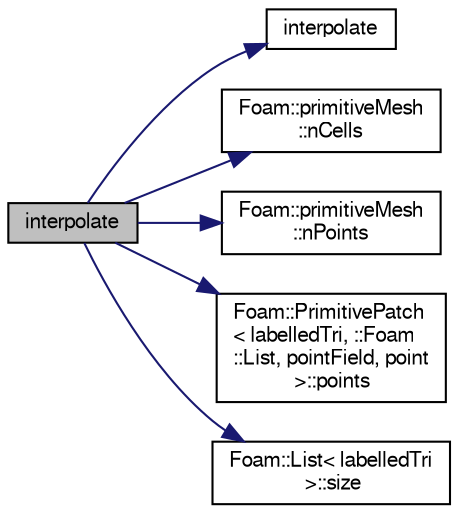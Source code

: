 digraph "interpolate"
{
  bgcolor="transparent";
  edge [fontname="FreeSans",fontsize="10",labelfontname="FreeSans",labelfontsize="10"];
  node [fontname="FreeSans",fontsize="10",shape=record];
  rankdir="LR";
  Node405 [label="interpolate",height=0.2,width=0.4,color="black", fillcolor="grey75", style="filled", fontcolor="black"];
  Node405 -> Node406 [color="midnightblue",fontsize="10",style="solid",fontname="FreeSans"];
  Node406 [label="interpolate",height=0.2,width=0.4,color="black",URL="$a29350.html#a46931e96978c4d0a44b975685cc527e3",tooltip="Interpolates cCoords,pCoords. Takes the original fields. "];
  Node405 -> Node407 [color="midnightblue",fontsize="10",style="solid",fontname="FreeSans"];
  Node407 [label="Foam::primitiveMesh\l::nCells",height=0.2,width=0.4,color="black",URL="$a27530.html#a13b94bdb0926552bf78ad5210a73a3d5"];
  Node405 -> Node408 [color="midnightblue",fontsize="10",style="solid",fontname="FreeSans"];
  Node408 [label="Foam::primitiveMesh\l::nPoints",height=0.2,width=0.4,color="black",URL="$a27530.html#a1c886a784a597459dbf2d9470798e9dd"];
  Node405 -> Node409 [color="midnightblue",fontsize="10",style="solid",fontname="FreeSans"];
  Node409 [label="Foam::PrimitivePatch\l\< labelledTri, ::Foam\l::List, pointField, point\l \>::points",height=0.2,width=0.4,color="black",URL="$a27538.html#aa3c7d968f31c88780c663876f64ef6a6",tooltip="Return reference to global points. "];
  Node405 -> Node410 [color="midnightblue",fontsize="10",style="solid",fontname="FreeSans"];
  Node410 [label="Foam::List\< labelledTri\l \>::size",height=0.2,width=0.4,color="black",URL="$a25694.html#a47b3bf30da1eb3ab8076b5fbe00e0494",tooltip="Return the number of elements in the UList. "];
}
